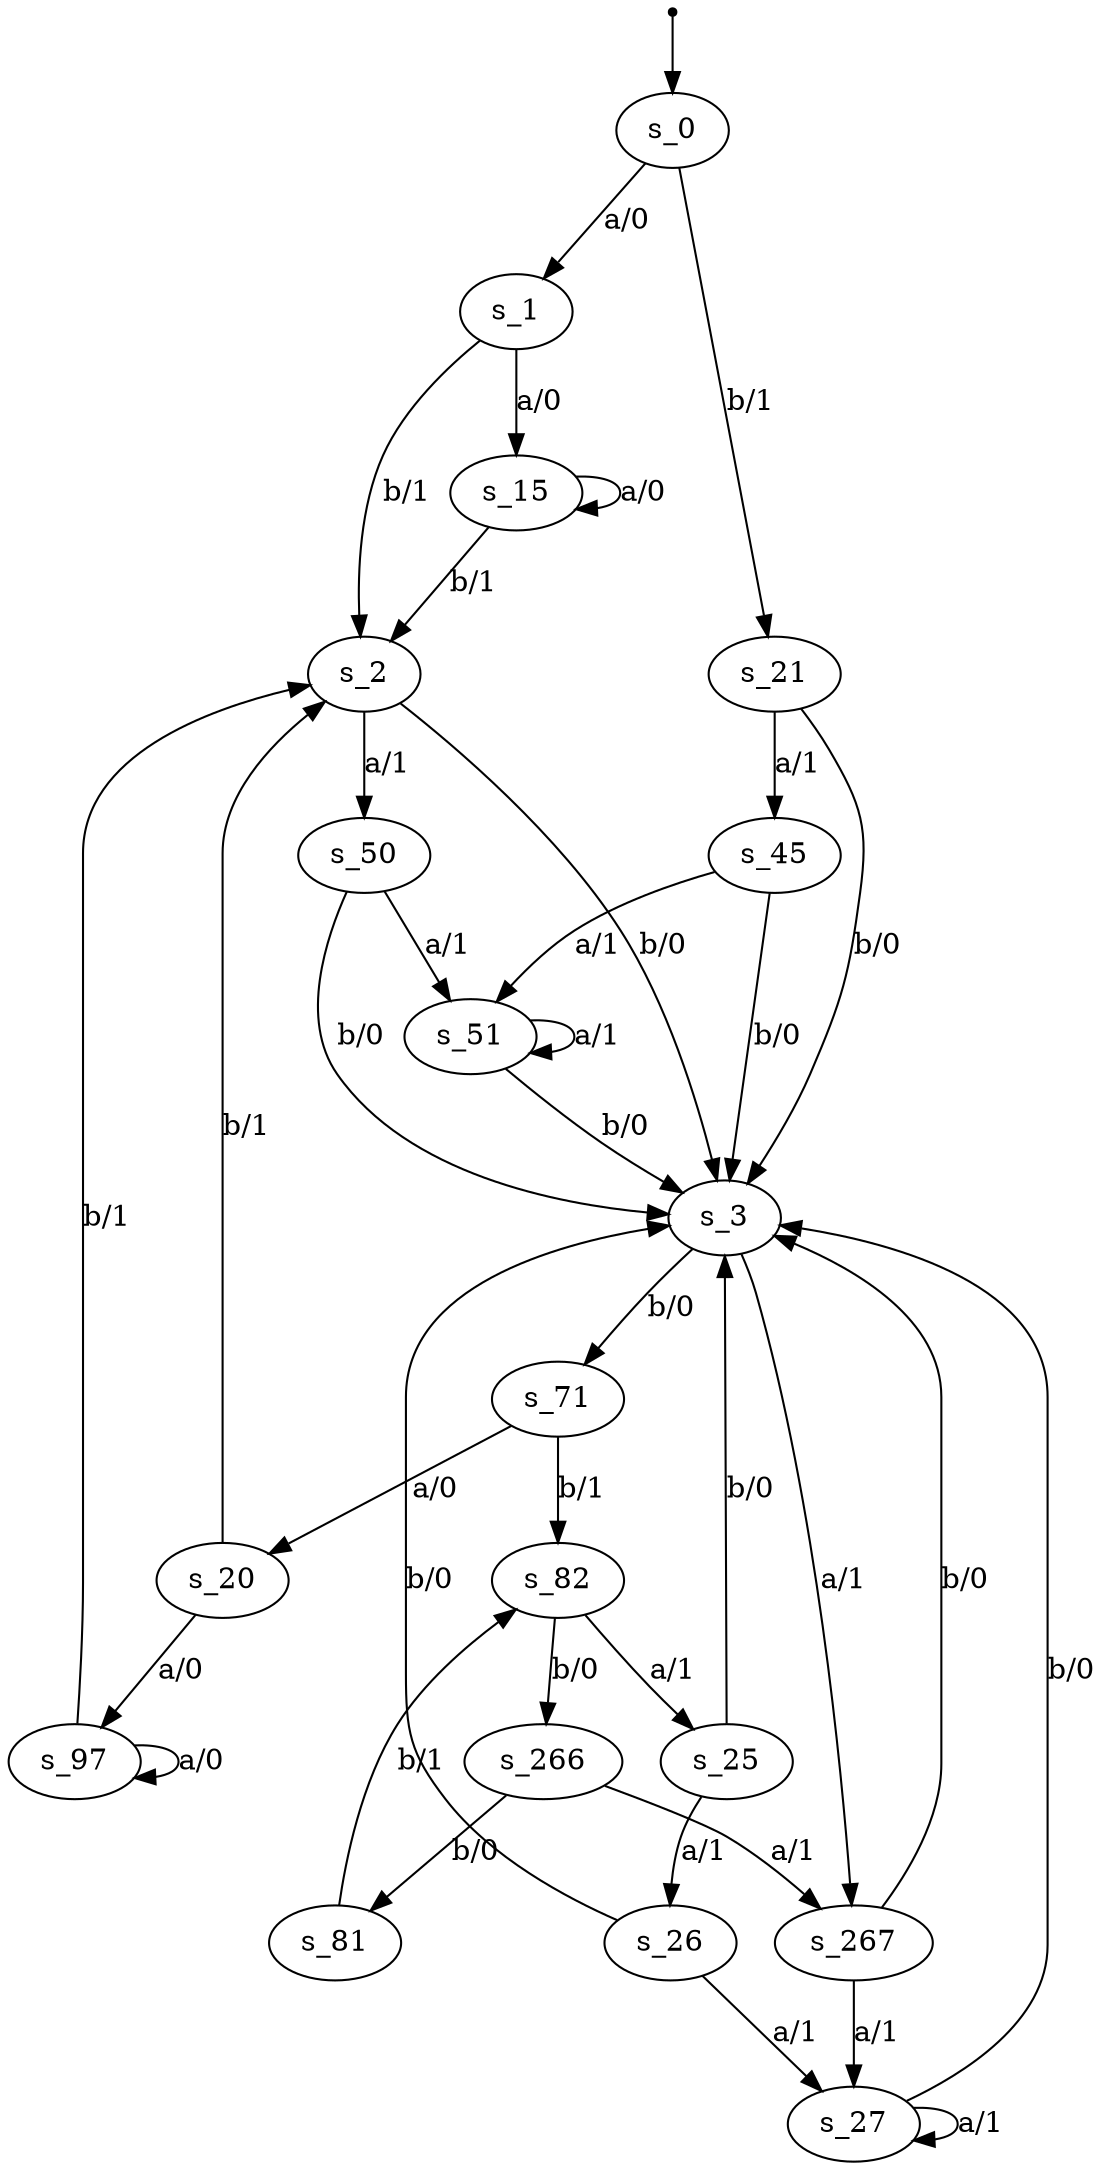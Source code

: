 digraph fsm {
	s_0 [root=true]
	s_1
	s_2
	s_3
	s_267
	s_27
	s_71
	s_20
	s_97
	s_50
	s_82
	s_266
	s_51
	s_15
	s_81
	s_25
	s_26
	s_21
	s_45
	qi [shape = point]
	qi -> s_0
	s_0 -> s_1 [label="a/0"]
	s_1 -> s_2 [label="b/1"]
	s_2 -> s_3 [label="b/0"]
	s_3 -> s_267 [label="a/1"]
	s_267 -> s_27 [label="a/1"]
	s_27 -> s_3 [label="b/0"]
	s_3 -> s_71 [label="b/0"]
	s_71 -> s_20 [label="a/0"]
	s_20 -> s_97 [label="a/0"]
	s_97 -> s_2 [label="b/1"]
	s_2 -> s_50 [label="a/1"]
	s_20 -> s_2 [label="b/1"]
	s_97 -> s_97 [label="a/0"]
	s_71 -> s_82 [label="b/1"]
	s_82 -> s_266 [label="b/0"]
	s_266 -> s_267 [label="a/1"]
	s_50 -> s_51 [label="a/1"]
	s_51 -> s_3 [label="b/0"]
	s_27 -> s_27 [label="a/1"]
	s_267 -> s_3 [label="b/0"]
	s_51 -> s_51 [label="a/1"]
	s_50 -> s_3 [label="b/0"]
	s_1 -> s_15 [label="a/0"]
	s_15 -> s_2 [label="b/1"]
	s_15 -> s_15 [label="a/0"]
	s_266 -> s_81 [label="b/0"]
	s_81 -> s_82 [label="b/1"]
	s_82 -> s_25 [label="a/1"]
	s_25 -> s_3 [label="b/0"]
	s_25 -> s_26 [label="a/1"]
	s_26 -> s_3 [label="b/0"]
	s_0 -> s_21 [label="b/1"]
	s_21 -> s_3 [label="b/0"]
	s_26 -> s_27 [label="a/1"]
	s_21 -> s_45 [label="a/1"]
	s_45 -> s_3 [label="b/0"]
	s_45 -> s_51 [label="a/1"]
}